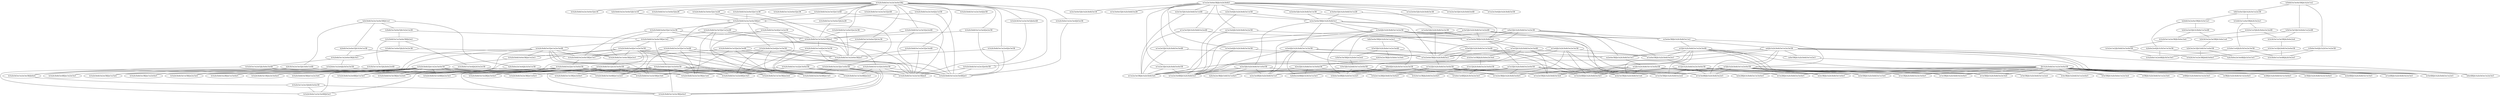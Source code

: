 graph {
"h1h2h3h4h5w1w2w3w4w5B||" ;
"h1h2h3h4h5w2w3w4w5||w1B" ;
"h2h3h4h5w2w3w4w5||h1w1B" ;
"h1h2h3h4h5w1w3w4w5||w2B" ;
"h1h3h4h5w1w3w4w5||h2w2B" ;
"h1h2h3h4h5w3w4w5||w1w2B" ;
"h1h2h3h4h5w1w2w4w5||w3B" ;
"h1h2h4h5w1w2w4w5||h3w3B" ;
"h1h2h3h4h5w2w4w5||w1w3B" ;
"h1h2h3h4h5w1w4w5||w2w3B" ;
"h1h2h3h4h5w1w2w3w5||w4B" ;
"h1h2h3h5w1w2w3w5||h4w4B" ;
"h1h2h3h4h5w2w3w5||w1w4B" ;
"h1h2h3h4h5w1w3w5||w2w4B" ;
"h1h2h3h4h5w1w2w5||w3w4B" ;
"h1h2h3h4h5w1w2w3w4||w5B" ;
"h1h2h3h4w1w2w3w4||h5w5B" ;
"h1h2h3h4h5w2w3w4||w1w5B" ;
"h1h2h3h4h5w1w3w4||w2w5B" ;
"h1h2h3h4h5w1w2w4||w3w5B" ;
"h1h2h3h4h5w1w2w3||w4w5B" ;
"w1w2w3w4w5B||h1h2h3h4h5" ;
"w2w3w4w5||h1h2h3h4h5w1B" ;
"w1w3w4w5||h1h2h3h4h5w2B" ;
"w3w4w5||h1h2h3h4h5w1w2B" ;
"w1w2w4w5||h1h2h3h4h5w3B" ;
"w2w4w5||h1h2h3h4h5w1w3B" ;
"w1w4w5||h1h2h3h4h5w2w3B" ;
"w1w2w3w5||h1h2h3h4h5w4B" ;
"w2w3w5||h1h2h3h4h5w1w4B" ;
"w1w3w5||h1h2h3h4h5w2w4B" ;
"w1w2w5||h1h2h3h4h5w3w4B" ;
"w1w2w3w4||h1h2h3h4h5w5B" ;
"w2w3w4||h1h2h3h4h5w1w5B" ;
"w1w3w4||h1h2h3h4h5w2w5B" ;
"w1w2w4||h1h2h3h4h5w3w5B" ;
"w1w2w3||h1h2h3h4h5w4w5B" ;
"h1h2h3h4h5w2w3w4w5B||w1" ;
"h1h2h3h4h5w4w5||w1w2w3B" ;
"h1h2h3h4h5w3w5||w1w2w4B" ;
"h1h2h3h4h5w2w5||w1w3w4B" ;
"h1h2h3h4h5w3w4||w1w2w5B" ;
"h1h2h3h4h5w2w4||w1w3w5B" ;
"h1h2h3h4h5w2w3||w1w4w5B" ;
"h2h3h4h5w2w3w4w5B||h1w1" ;
"h3h4h5w3w4w5||h1h2w1w2B" ;
"h2h4h5w2w4w5||h1h3w1w3B" ;
"h2h3h5w2w3w5||h1h4w1w4B" ;
"h2h3h4w2w3w4||h1h5w1w5B" ;
"w2w3w4w5B||h1h2h3h4h5w1" ;
"w4w5||h1h2h3h4h5w1w2w3B" ;
"w3w5||h1h2h3h4h5w1w2w4B" ;
"w2w5||h1h2h3h4h5w1w3w4B" ;
"w3w4||h1h2h3h4h5w1w2w5B" ;
"w2w4||h1h2h3h4h5w1w3w5B" ;
"w2w3||h1h2h3h4h5w1w4w5B" ;
"h1h2h3h4h5w1w3w4w5B||w2" ;
"h1h2h3h4h5w1w5||w2w3w4B" ;
"h1h2h3h4h5w1w4||w2w3w5B" ;
"h1h2h3h4h5w1w3||w2w4w5B" ;
"h1h3h4h5w1w3w4w5B||h2w2" ;
"h1h4h5w1w4w5||h2h3w2w3B" ;
"h1h3h5w1w3w5||h2h4w2w4B" ;
"h1h3h4w1w3w4||h2h5w2w5B" ;
"w1w3w4w5B||h1h2h3h4h5w2" ;
"w1w5||h1h2h3h4h5w2w3w4B" ;
"w1w4||h1h2h3h4h5w2w3w5B" ;
"w1w3||h1h2h3h4h5w2w4w5B" ;
"h1h2h3h4h5w3w4w5B||w1w2" ;
"h1h2h3h4h5w5||w1w2w3w4B" ;
"h1h2h3h4h5w4||w1w2w3w5B" ;
"h1h2h3h4h5w3||w1w2w4w5B" ;
"h3h4h5w3w4w5B||h1h2w1w2" ;
"h4h5w4w5||h1h2h3w1w2w3B" ;
"h3h5w3w5||h1h2h4w1w2w4B" ;
"h3h4w3w4||h1h2h5w1w2w5B" ;
"w3w4w5B||h1h2h3h4h5w1w2" ;
"w5||h1h2h3h4h5w1w2w3w4B" ;
"w4||h1h2h3h4h5w1w2w3w5B" ;
"w3||h1h2h3h4h5w1w2w4w5B" ;
"h1h2h3h4h5w1w2w4w5B||w3" ;
"h1h2h3h4h5w1w2||w3w4w5B" ;
"h1h2h4h5w1w2w4w5B||h3w3" ;
"h1h2h5w1w2w5||h3h4w3w4B" ;
"h1h2h4w1w2w4||h3h5w3w5B" ;
"w1w2w4w5B||h1h2h3h4h5w3" ;
"w1w2||h1h2h3h4h5w3w4w5B" ;
"h1h2h3h4h5w2w4w5B||w1w3" ;
"h1h2h3h4h5w2||w1w3w4w5B" ;
"h2h4h5w2w4w5B||h1h3w1w3" ;
"h2h5w2w5||h1h3h4w1w3w4B" ;
"h2h4w2w4||h1h3h5w1w3w5B" ;
"w2w4w5B||h1h2h3h4h5w1w3" ;
"w2||h1h2h3h4h5w1w3w4w5B" ;
"h1h2h3h4h5w1w4w5B||w2w3" ;
"h1h2h3h4h5w1||w2w3w4w5B" ;
"h1h4h5w1w4w5B||h2h3w2w3" ;
"h1h5w1w5||h2h3h4w2w3w4B" ;
"h1h4w1w4||h2h3h5w2w3w5B" ;
"w1w4w5B||h1h2h3h4h5w2w3" ;
"w1||h1h2h3h4h5w2w3w4w5B" ;
"h1h2h3h4h5w4w5B||w1w2w3" ;
"h1h2h3h4h5||w1w2w3w4w5B" ;
"h4h5w4w5B||h1h2h3w1w2w3" ;
"h5w5||h1h2h3h4w1w2w3w4B" ;
"h4w4||h1h2h3h5w1w2w3w5B" ;
"w4w5B||h1h2h3h4h5w1w2w3" ;
"||h1h2h3h4h5w1w2w3w4w5B" ;
"h1h2h3h4h5w1w2w3w5B||w4" ;
"h1h2h3h5w1w2w3w5B||h4w4" ;
"h1h2h3w1w2w3||h4h5w4w5B" ;
"w1w2w3w5B||h1h2h3h4h5w4" ;
"h1h2h3h4h5w2w3w5B||w1w4" ;
"h2h3h5w2w3w5B||h1h4w1w4" ;
"h2h3w2w3||h1h4h5w1w4w5B" ;
"w2w3w5B||h1h2h3h4h5w1w4" ;
"h1h2h3h4h5w1w3w5B||w2w4" ;
"h1h3h5w1w3w5B||h2h4w2w4" ;
"h1h3w1w3||h2h4h5w2w4w5B" ;
"w1w3w5B||h1h2h3h4h5w2w4" ;
"h1h2h3h4h5w3w5B||w1w2w4" ;
"h3h5w3w5B||h1h2h4w1w2w4" ;
"h3w3||h1h2h4h5w1w2w4w5B" ;
"w3w5B||h1h2h3h4h5w1w2w4" ;
"h1h2h3h4h5w1w2w5B||w3w4" ;
"h1h2h5w1w2w5B||h3h4w3w4" ;
"h1h2w1w2||h3h4h5w3w4w5B" ;
"w1w2w5B||h1h2h3h4h5w3w4" ;
"h1h2h3h4h5w2w5B||w1w3w4" ;
"h2h5w2w5B||h1h3h4w1w3w4" ;
"h2w2||h1h3h4h5w1w3w4w5B" ;
"w2w5B||h1h2h3h4h5w1w3w4" ;
"h1h2h3h4h5w1w5B||w2w3w4" ;
"h1h5w1w5B||h2h3h4w2w3w4" ;
"h1w1||h2h3h4h5w2w3w4w5B" ;
"w1w5B||h1h2h3h4h5w2w3w4" ;
"h1h2h3h4h5w5B||w1w2w3w4" ;
"h5w5B||h1h2h3h4w1w2w3w4" ;
"w5B||h1h2h3h4h5w1w2w3w4" ;
"h1h2h3h4h5w1w2w3w4B||w5" ;
"h1h2h3h4w1w2w3w4B||h5w5" ;
"w1w2w3w4B||h1h2h3h4h5w5" ;
"h1h2h3h4h5w2w3w4B||w1w5" ;
"h2h3h4w2w3w4B||h1h5w1w5" ;
"w2w3w4B||h1h2h3h4h5w1w5" ;
"h1h2h3h4h5w1w3w4B||w2w5" ;
"h1h3h4w1w3w4B||h2h5w2w5" ;
"w1w3w4B||h1h2h3h4h5w2w5" ;
"h1h2h3h4h5w3w4B||w1w2w5" ;
"h3h4w3w4B||h1h2h5w1w2w5" ;
"w3w4B||h1h2h3h4h5w1w2w5" ;
"h1h2h3h4h5w1w2w4B||w3w5" ;
"h1h2h4w1w2w4B||h3h5w3w5" ;
"w1w2w4B||h1h2h3h4h5w3w5" ;
"h1h2h3h4h5w2w4B||w1w3w5" ;
"h2h4w2w4B||h1h3h5w1w3w5" ;
"w2w4B||h1h2h3h4h5w1w3w5" ;
"h1h2h3h4h5w1w4B||w2w3w5" ;
"h1h4w1w4B||h2h3h5w2w3w5" ;
"w1w4B||h1h2h3h4h5w2w3w5" ;
"h1h2h3h4h5w4B||w1w2w3w5" ;
"h4w4B||h1h2h3h5w1w2w3w5" ;
"w4B||h1h2h3h4h5w1w2w3w5" ;
"h1h2h3h4h5w1w2w3B||w4w5" ;
"h1h2h3w1w2w3B||h4h5w4w5" ;
"w1w2w3B||h1h2h3h4h5w4w5" ;
"h1h2h3h4h5w2w3B||w1w4w5" ;
"h2h3w2w3B||h1h4h5w1w4w5" ;
"w2w3B||h1h2h3h4h5w1w4w5" ;
"h1h2h3h4h5w1w3B||w2w4w5" ;
"h1h3w1w3B||h2h4h5w2w4w5" ;
"w1w3B||h1h2h3h4h5w2w4w5" ;
"h1h2h3h4h5w3B||w1w2w4w5" ;
"h3w3B||h1h2h4h5w1w2w4w5" ;
"w3B||h1h2h3h4h5w1w2w4w5" ;
"h1h2h3h4h5w1w2B||w3w4w5" ;
"h1h2w1w2B||h3h4h5w3w4w5" ;
"w1w2B||h1h2h3h4h5w3w4w5" ;
"h1h2h3h4h5w2B||w1w3w4w5" ;
"h2w2B||h1h3h4h5w1w3w4w5" ;
"w2B||h1h2h3h4h5w1w3w4w5" ;
"h1h2h3h4h5w1B||w2w3w4w5" ;
"h1w1B||h2h3h4h5w2w3w4w5" ;
"w1B||h1h2h3h4h5w2w3w4w5" ;

"h1h2h3h4h5w1w2w3w4w5B||" -- "h1h2h3h4h5w2w3w4w5||w1B";
"h1h2h3h4h5w1w2w3w4w5B||" -- "h2h3h4h5w2w3w4w5||h1w1B";
"h1h2h3h4h5w1w2w3w4w5B||" -- "h1h2h3h4h5w1w3w4w5||w2B";
"h1h2h3h4h5w1w2w3w4w5B||" -- "h1h3h4h5w1w3w4w5||h2w2B";
"h1h2h3h4h5w1w2w3w4w5B||" -- "h1h2h3h4h5w3w4w5||w1w2B";
"h1h2h3h4h5w1w2w3w4w5B||" -- "h1h2h3h4h5w1w2w4w5||w3B";
"h1h2h3h4h5w1w2w3w4w5B||" -- "h1h2h4h5w1w2w4w5||h3w3B";
"h1h2h3h4h5w1w2w3w4w5B||" -- "h1h2h3h4h5w2w4w5||w1w3B";
"h1h2h3h4h5w1w2w3w4w5B||" -- "h1h2h3h4h5w1w4w5||w2w3B";
"h1h2h3h4h5w1w2w3w4w5B||" -- "h1h2h3h4h5w1w2w3w5||w4B";
"h1h2h3h4h5w1w2w3w4w5B||" -- "h1h2h3h5w1w2w3w5||h4w4B";
"h1h2h3h4h5w1w2w3w4w5B||" -- "h1h2h3h4h5w2w3w5||w1w4B";
"h1h2h3h4h5w1w2w3w4w5B||" -- "h1h2h3h4h5w1w3w5||w2w4B";
"h1h2h3h4h5w1w2w3w4w5B||" -- "h1h2h3h4h5w1w2w5||w3w4B";
"h1h2h3h4h5w1w2w3w4w5B||" -- "h1h2h3h4h5w1w2w3w4||w5B";
"h1h2h3h4h5w1w2w3w4w5B||" -- "h1h2h3h4w1w2w3w4||h5w5B";
"h1h2h3h4h5w1w2w3w4w5B||" -- "h1h2h3h4h5w2w3w4||w1w5B";
"h1h2h3h4h5w1w2w3w4w5B||" -- "h1h2h3h4h5w1w3w4||w2w5B";
"h1h2h3h4h5w1w2w3w4w5B||" -- "h1h2h3h4h5w1w2w4||w3w5B";
"h1h2h3h4h5w1w2w3w4w5B||" -- "h1h2h3h4h5w1w2w3||w4w5B";
"h2h3h4h5w2w3w4w5||h1w1B" -- "h1h2h3h4h5w2w3w4w5B||w1";
"h1h3h4h5w1w3w4w5||h2w2B" -- "h1h2h3h4h5w1w3w4w5B||w2";
"h1h2h3h4h5w3w4w5||w1w2B" -- "h1h2h3h4h5w2w3w4w5B||w1";
"h1h2h3h4h5w3w4w5||w1w2B" -- "h1h2h3h4h5w1w3w4w5B||w2";
"h1h2h4h5w1w2w4w5||h3w3B" -- "h1h2h3h4h5w1w2w4w5B||w3";
"h1h2h3h4h5w2w4w5||w1w3B" -- "h1h2h3h4h5w2w3w4w5B||w1";
"h1h2h3h4h5w2w4w5||w1w3B" -- "h1h2h3h4h5w1w2w4w5B||w3";
"h1h2h3h4h5w1w4w5||w2w3B" -- "h1h2h3h4h5w1w3w4w5B||w2";
"h1h2h3h4h5w1w4w5||w2w3B" -- "h1h2h3h4h5w1w2w4w5B||w3";
"h1h2h3h5w1w2w3w5||h4w4B" -- "h1h2h3h4h5w1w2w3w5B||w4";
"h1h2h3h4h5w2w3w5||w1w4B" -- "h1h2h3h4h5w2w3w4w5B||w1";
"h1h2h3h4h5w2w3w5||w1w4B" -- "h1h2h3h4h5w1w2w3w5B||w4";
"h1h2h3h4h5w1w3w5||w2w4B" -- "h1h2h3h4h5w1w3w4w5B||w2";
"h1h2h3h4h5w1w3w5||w2w4B" -- "h1h2h3h4h5w1w2w3w5B||w4";
"h1h2h3h4h5w1w2w5||w3w4B" -- "h1h2h3h4h5w1w2w4w5B||w3";
"h1h2h3h4h5w1w2w5||w3w4B" -- "h1h2h3h4h5w1w2w3w5B||w4";
"h1h2h3h4w1w2w3w4||h5w5B" -- "h1h2h3h4h5w1w2w3w4B||w5";
"h1h2h3h4h5w2w3w4||w1w5B" -- "h1h2h3h4h5w2w3w4w5B||w1";
"h1h2h3h4h5w2w3w4||w1w5B" -- "h1h2h3h4h5w1w2w3w4B||w5";
"h1h2h3h4h5w1w3w4||w2w5B" -- "h1h2h3h4h5w1w3w4w5B||w2";
"h1h2h3h4h5w1w3w4||w2w5B" -- "h1h2h3h4h5w1w2w3w4B||w5";
"h1h2h3h4h5w1w2w4||w3w5B" -- "h1h2h3h4h5w1w2w4w5B||w3";
"h1h2h3h4h5w1w2w4||w3w5B" -- "h1h2h3h4h5w1w2w3w4B||w5";
"h1h2h3h4h5w1w2w3||w4w5B" -- "h1h2h3h4h5w1w2w3w5B||w4";
"h1h2h3h4h5w1w2w3||w4w5B" -- "h1h2h3h4h5w1w2w3w4B||w5";
"w1w2w3w4w5B||h1h2h3h4h5" -- "w2w3w4w5||h1h2h3h4h5w1B";
"w1w2w3w4w5B||h1h2h3h4h5" -- "w1w3w4w5||h1h2h3h4h5w2B";
"w1w2w3w4w5B||h1h2h3h4h5" -- "w3w4w5||h1h2h3h4h5w1w2B";
"w1w2w3w4w5B||h1h2h3h4h5" -- "w1w2w4w5||h1h2h3h4h5w3B";
"w1w2w3w4w5B||h1h2h3h4h5" -- "w2w4w5||h1h2h3h4h5w1w3B";
"w1w2w3w4w5B||h1h2h3h4h5" -- "w1w4w5||h1h2h3h4h5w2w3B";
"w1w2w3w4w5B||h1h2h3h4h5" -- "w1w2w3w5||h1h2h3h4h5w4B";
"w1w2w3w4w5B||h1h2h3h4h5" -- "w2w3w5||h1h2h3h4h5w1w4B";
"w1w2w3w4w5B||h1h2h3h4h5" -- "w1w3w5||h1h2h3h4h5w2w4B";
"w1w2w3w4w5B||h1h2h3h4h5" -- "w1w2w5||h1h2h3h4h5w3w4B";
"w1w2w3w4w5B||h1h2h3h4h5" -- "w1w2w3w4||h1h2h3h4h5w5B";
"w1w2w3w4w5B||h1h2h3h4h5" -- "w2w3w4||h1h2h3h4h5w1w5B";
"w1w2w3w4w5B||h1h2h3h4h5" -- "w1w3w4||h1h2h3h4h5w2w5B";
"w1w2w3w4w5B||h1h2h3h4h5" -- "w1w2w4||h1h2h3h4h5w3w5B";
"w1w2w3w4w5B||h1h2h3h4h5" -- "w1w2w3||h1h2h3h4h5w4w5B";
"w3w4w5||h1h2h3h4h5w1w2B" -- "w2w3w4w5B||h1h2h3h4h5w1";
"w3w4w5||h1h2h3h4h5w1w2B" -- "w1w3w4w5B||h1h2h3h4h5w2";
"w2w4w5||h1h2h3h4h5w1w3B" -- "w2w3w4w5B||h1h2h3h4h5w1";
"w2w4w5||h1h2h3h4h5w1w3B" -- "w1w2w4w5B||h1h2h3h4h5w3";
"w1w4w5||h1h2h3h4h5w2w3B" -- "w1w3w4w5B||h1h2h3h4h5w2";
"w1w4w5||h1h2h3h4h5w2w3B" -- "w1w2w4w5B||h1h2h3h4h5w3";
"w2w3w5||h1h2h3h4h5w1w4B" -- "w2w3w4w5B||h1h2h3h4h5w1";
"w2w3w5||h1h2h3h4h5w1w4B" -- "w1w2w3w5B||h1h2h3h4h5w4";
"w1w3w5||h1h2h3h4h5w2w4B" -- "w1w3w4w5B||h1h2h3h4h5w2";
"w1w3w5||h1h2h3h4h5w2w4B" -- "w1w2w3w5B||h1h2h3h4h5w4";
"w1w2w5||h1h2h3h4h5w3w4B" -- "w1w2w4w5B||h1h2h3h4h5w3";
"w1w2w5||h1h2h3h4h5w3w4B" -- "w1w2w3w5B||h1h2h3h4h5w4";
"w2w3w4||h1h2h3h4h5w1w5B" -- "w2w3w4w5B||h1h2h3h4h5w1";
"w2w3w4||h1h2h3h4h5w1w5B" -- "w1w2w3w4B||h1h2h3h4h5w5";
"w1w3w4||h1h2h3h4h5w2w5B" -- "w1w3w4w5B||h1h2h3h4h5w2";
"w1w3w4||h1h2h3h4h5w2w5B" -- "w1w2w3w4B||h1h2h3h4h5w5";
"w1w2w4||h1h2h3h4h5w3w5B" -- "w1w2w4w5B||h1h2h3h4h5w3";
"w1w2w4||h1h2h3h4h5w3w5B" -- "w1w2w3w4B||h1h2h3h4h5w5";
"w1w2w3||h1h2h3h4h5w4w5B" -- "w1w2w3w5B||h1h2h3h4h5w4";
"w1w2w3||h1h2h3h4h5w4w5B" -- "w1w2w3w4B||h1h2h3h4h5w5";
"h1h2h3h4h5w2w3w4w5B||w1" -- "h1h2h3h4h5w4w5||w1w2w3B";
"h1h2h3h4h5w2w3w4w5B||w1" -- "h1h2h3h4h5w3w5||w1w2w4B";
"h1h2h3h4h5w2w3w4w5B||w1" -- "h1h2h3h4h5w2w5||w1w3w4B";
"h1h2h3h4h5w2w3w4w5B||w1" -- "h1h2h3h4h5w3w4||w1w2w5B";
"h1h2h3h4h5w2w3w4w5B||w1" -- "h1h2h3h4h5w2w4||w1w3w5B";
"h1h2h3h4h5w2w3w4w5B||w1" -- "h1h2h3h4h5w2w3||w1w4w5B";
"h1h2h3h4h5w4w5||w1w2w3B" -- "h1h2h3h4h5w1w3w4w5B||w2";
"h1h2h3h4h5w4w5||w1w2w3B" -- "h1h2h3h4h5w3w4w5B||w1w2";
"h1h2h3h4h5w4w5||w1w2w3B" -- "h1h2h3h4h5w1w2w4w5B||w3";
"h1h2h3h4h5w4w5||w1w2w3B" -- "h1h2h3h4h5w2w4w5B||w1w3";
"h1h2h3h4h5w4w5||w1w2w3B" -- "h1h2h3h4h5w1w4w5B||w2w3";
"h1h2h3h4h5w3w5||w1w2w4B" -- "h1h2h3h4h5w1w3w4w5B||w2";
"h1h2h3h4h5w3w5||w1w2w4B" -- "h1h2h3h4h5w3w4w5B||w1w2";
"h1h2h3h4h5w3w5||w1w2w4B" -- "h1h2h3h4h5w1w2w3w5B||w4";
"h1h2h3h4h5w3w5||w1w2w4B" -- "h1h2h3h4h5w2w3w5B||w1w4";
"h1h2h3h4h5w3w5||w1w2w4B" -- "h1h2h3h4h5w1w3w5B||w2w4";
"h1h2h3h4h5w2w5||w1w3w4B" -- "h1h2h3h4h5w1w2w4w5B||w3";
"h1h2h3h4h5w2w5||w1w3w4B" -- "h1h2h3h4h5w2w4w5B||w1w3";
"h1h2h3h4h5w2w5||w1w3w4B" -- "h1h2h3h4h5w1w2w3w5B||w4";
"h1h2h3h4h5w2w5||w1w3w4B" -- "h1h2h3h4h5w2w3w5B||w1w4";
"h1h2h3h4h5w2w5||w1w3w4B" -- "h1h2h3h4h5w1w2w5B||w3w4";
"h1h2h3h4h5w3w4||w1w2w5B" -- "h1h2h3h4h5w1w3w4w5B||w2";
"h1h2h3h4h5w3w4||w1w2w5B" -- "h1h2h3h4h5w3w4w5B||w1w2";
"h1h2h3h4h5w3w4||w1w2w5B" -- "h1h2h3h4h5w1w2w3w4B||w5";
"h1h2h3h4h5w3w4||w1w2w5B" -- "h1h2h3h4h5w2w3w4B||w1w5";
"h1h2h3h4h5w3w4||w1w2w5B" -- "h1h2h3h4h5w1w3w4B||w2w5";
"h1h2h3h4h5w2w4||w1w3w5B" -- "h1h2h3h4h5w1w2w4w5B||w3";
"h1h2h3h4h5w2w4||w1w3w5B" -- "h1h2h3h4h5w2w4w5B||w1w3";
"h1h2h3h4h5w2w4||w1w3w5B" -- "h1h2h3h4h5w1w2w3w4B||w5";
"h1h2h3h4h5w2w4||w1w3w5B" -- "h1h2h3h4h5w2w3w4B||w1w5";
"h1h2h3h4h5w2w4||w1w3w5B" -- "h1h2h3h4h5w1w2w4B||w3w5";
"h1h2h3h4h5w2w3||w1w4w5B" -- "h1h2h3h4h5w1w2w3w5B||w4";
"h1h2h3h4h5w2w3||w1w4w5B" -- "h1h2h3h4h5w2w3w5B||w1w4";
"h1h2h3h4h5w2w3||w1w4w5B" -- "h1h2h3h4h5w1w2w3w4B||w5";
"h1h2h3h4h5w2w3||w1w4w5B" -- "h1h2h3h4h5w2w3w4B||w1w5";
"h1h2h3h4h5w2w3||w1w4w5B" -- "h1h2h3h4h5w1w2w3B||w4w5";
"h2h3h4h5w2w3w4w5B||h1w1" -- "h3h4h5w3w4w5||h1h2w1w2B";
"h2h3h4h5w2w3w4w5B||h1w1" -- "h2h4h5w2w4w5||h1h3w1w3B";
"h2h3h4h5w2w3w4w5B||h1w1" -- "h2h3h5w2w3w5||h1h4w1w4B";
"h2h3h4h5w2w3w4w5B||h1w1" -- "h2h3h4w2w3w4||h1h5w1w5B";
"h3h4h5w3w4w5||h1h2w1w2B" -- "h1h3h4h5w1w3w4w5B||h2w2";
"h3h4h5w3w4w5||h1h2w1w2B" -- "h1h2h3h4h5w3w4w5B||w1w2";
"h2h4h5w2w4w5||h1h3w1w3B" -- "h1h2h4h5w1w2w4w5B||h3w3";
"h2h4h5w2w4w5||h1h3w1w3B" -- "h1h2h3h4h5w2w4w5B||w1w3";
"h2h3h5w2w3w5||h1h4w1w4B" -- "h1h2h3h5w1w2w3w5B||h4w4";
"h2h3h5w2w3w5||h1h4w1w4B" -- "h1h2h3h4h5w2w3w5B||w1w4";
"h2h3h4w2w3w4||h1h5w1w5B" -- "h1h2h3h4w1w2w3w4B||h5w5";
"h2h3h4w2w3w4||h1h5w1w5B" -- "h1h2h3h4h5w2w3w4B||w1w5";
"w2w3w4w5B||h1h2h3h4h5w1" -- "w4w5||h1h2h3h4h5w1w2w3B";
"w2w3w4w5B||h1h2h3h4h5w1" -- "w3w5||h1h2h3h4h5w1w2w4B";
"w2w3w4w5B||h1h2h3h4h5w1" -- "w2w5||h1h2h3h4h5w1w3w4B";
"w2w3w4w5B||h1h2h3h4h5w1" -- "w3w4||h1h2h3h4h5w1w2w5B";
"w2w3w4w5B||h1h2h3h4h5w1" -- "w2w4||h1h2h3h4h5w1w3w5B";
"w2w3w4w5B||h1h2h3h4h5w1" -- "w2w3||h1h2h3h4h5w1w4w5B";
"w4w5||h1h2h3h4h5w1w2w3B" -- "w1w3w4w5B||h1h2h3h4h5w2";
"w4w5||h1h2h3h4h5w1w2w3B" -- "w3w4w5B||h1h2h3h4h5w1w2";
"w4w5||h1h2h3h4h5w1w2w3B" -- "w1w2w4w5B||h1h2h3h4h5w3";
"w4w5||h1h2h3h4h5w1w2w3B" -- "w2w4w5B||h1h2h3h4h5w1w3";
"w4w5||h1h2h3h4h5w1w2w3B" -- "w1w4w5B||h1h2h3h4h5w2w3";
"w4w5||h1h2h3h4h5w1w2w3B" -- "h4h5w4w5B||h1h2h3w1w2w3";
"w3w5||h1h2h3h4h5w1w2w4B" -- "w1w3w4w5B||h1h2h3h4h5w2";
"w3w5||h1h2h3h4h5w1w2w4B" -- "w3w4w5B||h1h2h3h4h5w1w2";
"w3w5||h1h2h3h4h5w1w2w4B" -- "w1w2w3w5B||h1h2h3h4h5w4";
"w3w5||h1h2h3h4h5w1w2w4B" -- "w2w3w5B||h1h2h3h4h5w1w4";
"w3w5||h1h2h3h4h5w1w2w4B" -- "w1w3w5B||h1h2h3h4h5w2w4";
"w3w5||h1h2h3h4h5w1w2w4B" -- "h3h5w3w5B||h1h2h4w1w2w4";
"w2w5||h1h2h3h4h5w1w3w4B" -- "w1w2w4w5B||h1h2h3h4h5w3";
"w2w5||h1h2h3h4h5w1w3w4B" -- "w2w4w5B||h1h2h3h4h5w1w3";
"w2w5||h1h2h3h4h5w1w3w4B" -- "w1w2w3w5B||h1h2h3h4h5w4";
"w2w5||h1h2h3h4h5w1w3w4B" -- "w2w3w5B||h1h2h3h4h5w1w4";
"w2w5||h1h2h3h4h5w1w3w4B" -- "w1w2w5B||h1h2h3h4h5w3w4";
"w2w5||h1h2h3h4h5w1w3w4B" -- "h2h5w2w5B||h1h3h4w1w3w4";
"w3w4||h1h2h3h4h5w1w2w5B" -- "w1w3w4w5B||h1h2h3h4h5w2";
"w3w4||h1h2h3h4h5w1w2w5B" -- "w3w4w5B||h1h2h3h4h5w1w2";
"w3w4||h1h2h3h4h5w1w2w5B" -- "w1w2w3w4B||h1h2h3h4h5w5";
"w3w4||h1h2h3h4h5w1w2w5B" -- "w2w3w4B||h1h2h3h4h5w1w5";
"w3w4||h1h2h3h4h5w1w2w5B" -- "w1w3w4B||h1h2h3h4h5w2w5";
"w3w4||h1h2h3h4h5w1w2w5B" -- "h3h4w3w4B||h1h2h5w1w2w5";
"w2w4||h1h2h3h4h5w1w3w5B" -- "w1w2w4w5B||h1h2h3h4h5w3";
"w2w4||h1h2h3h4h5w1w3w5B" -- "w2w4w5B||h1h2h3h4h5w1w3";
"w2w4||h1h2h3h4h5w1w3w5B" -- "w1w2w3w4B||h1h2h3h4h5w5";
"w2w4||h1h2h3h4h5w1w3w5B" -- "w2w3w4B||h1h2h3h4h5w1w5";
"w2w4||h1h2h3h4h5w1w3w5B" -- "w1w2w4B||h1h2h3h4h5w3w5";
"w2w4||h1h2h3h4h5w1w3w5B" -- "h2h4w2w4B||h1h3h5w1w3w5";
"w2w3||h1h2h3h4h5w1w4w5B" -- "w1w2w3w5B||h1h2h3h4h5w4";
"w2w3||h1h2h3h4h5w1w4w5B" -- "w2w3w5B||h1h2h3h4h5w1w4";
"w2w3||h1h2h3h4h5w1w4w5B" -- "w1w2w3w4B||h1h2h3h4h5w5";
"w2w3||h1h2h3h4h5w1w4w5B" -- "w2w3w4B||h1h2h3h4h5w1w5";
"w2w3||h1h2h3h4h5w1w4w5B" -- "w1w2w3B||h1h2h3h4h5w4w5";
"w2w3||h1h2h3h4h5w1w4w5B" -- "h2h3w2w3B||h1h4h5w1w4w5";
"h1h2h3h4h5w1w3w4w5B||w2" -- "h1h2h3h4h5w1w5||w2w3w4B";
"h1h2h3h4h5w1w3w4w5B||w2" -- "h1h2h3h4h5w1w4||w2w3w5B";
"h1h2h3h4h5w1w3w4w5B||w2" -- "h1h2h3h4h5w1w3||w2w4w5B";
"h1h2h3h4h5w1w5||w2w3w4B" -- "h1h2h3h4h5w1w2w4w5B||w3";
"h1h2h3h4h5w1w5||w2w3w4B" -- "h1h2h3h4h5w1w4w5B||w2w3";
"h1h2h3h4h5w1w5||w2w3w4B" -- "h1h2h3h4h5w1w2w3w5B||w4";
"h1h2h3h4h5w1w5||w2w3w4B" -- "h1h2h3h4h5w1w3w5B||w2w4";
"h1h2h3h4h5w1w5||w2w3w4B" -- "h1h2h3h4h5w1w2w5B||w3w4";
"h1h2h3h4h5w1w4||w2w3w5B" -- "h1h2h3h4h5w1w2w4w5B||w3";
"h1h2h3h4h5w1w4||w2w3w5B" -- "h1h2h3h4h5w1w4w5B||w2w3";
"h1h2h3h4h5w1w4||w2w3w5B" -- "h1h2h3h4h5w1w2w3w4B||w5";
"h1h2h3h4h5w1w4||w2w3w5B" -- "h1h2h3h4h5w1w3w4B||w2w5";
"h1h2h3h4h5w1w4||w2w3w5B" -- "h1h2h3h4h5w1w2w4B||w3w5";
"h1h2h3h4h5w1w3||w2w4w5B" -- "h1h2h3h4h5w1w2w3w5B||w4";
"h1h2h3h4h5w1w3||w2w4w5B" -- "h1h2h3h4h5w1w3w5B||w2w4";
"h1h2h3h4h5w1w3||w2w4w5B" -- "h1h2h3h4h5w1w2w3w4B||w5";
"h1h2h3h4h5w1w3||w2w4w5B" -- "h1h2h3h4h5w1w3w4B||w2w5";
"h1h2h3h4h5w1w3||w2w4w5B" -- "h1h2h3h4h5w1w2w3B||w4w5";
"h1h3h4h5w1w3w4w5B||h2w2" -- "h1h4h5w1w4w5||h2h3w2w3B";
"h1h3h4h5w1w3w4w5B||h2w2" -- "h1h3h5w1w3w5||h2h4w2w4B";
"h1h3h4h5w1w3w4w5B||h2w2" -- "h1h3h4w1w3w4||h2h5w2w5B";
"h1h4h5w1w4w5||h2h3w2w3B" -- "h1h2h4h5w1w2w4w5B||h3w3";
"h1h4h5w1w4w5||h2h3w2w3B" -- "h1h2h3h4h5w1w4w5B||w2w3";
"h1h3h5w1w3w5||h2h4w2w4B" -- "h1h2h3h5w1w2w3w5B||h4w4";
"h1h3h5w1w3w5||h2h4w2w4B" -- "h1h2h3h4h5w1w3w5B||w2w4";
"h1h3h4w1w3w4||h2h5w2w5B" -- "h1h2h3h4w1w2w3w4B||h5w5";
"h1h3h4w1w3w4||h2h5w2w5B" -- "h1h2h3h4h5w1w3w4B||w2w5";
"w1w3w4w5B||h1h2h3h4h5w2" -- "w1w5||h1h2h3h4h5w2w3w4B";
"w1w3w4w5B||h1h2h3h4h5w2" -- "w1w4||h1h2h3h4h5w2w3w5B";
"w1w3w4w5B||h1h2h3h4h5w2" -- "w1w3||h1h2h3h4h5w2w4w5B";
"w1w5||h1h2h3h4h5w2w3w4B" -- "w1w2w4w5B||h1h2h3h4h5w3";
"w1w5||h1h2h3h4h5w2w3w4B" -- "w1w4w5B||h1h2h3h4h5w2w3";
"w1w5||h1h2h3h4h5w2w3w4B" -- "w1w2w3w5B||h1h2h3h4h5w4";
"w1w5||h1h2h3h4h5w2w3w4B" -- "w1w3w5B||h1h2h3h4h5w2w4";
"w1w5||h1h2h3h4h5w2w3w4B" -- "w1w2w5B||h1h2h3h4h5w3w4";
"w1w5||h1h2h3h4h5w2w3w4B" -- "h1h5w1w5B||h2h3h4w2w3w4";
"w1w4||h1h2h3h4h5w2w3w5B" -- "w1w2w4w5B||h1h2h3h4h5w3";
"w1w4||h1h2h3h4h5w2w3w5B" -- "w1w4w5B||h1h2h3h4h5w2w3";
"w1w4||h1h2h3h4h5w2w3w5B" -- "w1w2w3w4B||h1h2h3h4h5w5";
"w1w4||h1h2h3h4h5w2w3w5B" -- "w1w3w4B||h1h2h3h4h5w2w5";
"w1w4||h1h2h3h4h5w2w3w5B" -- "w1w2w4B||h1h2h3h4h5w3w5";
"w1w4||h1h2h3h4h5w2w3w5B" -- "h1h4w1w4B||h2h3h5w2w3w5";
"w1w3||h1h2h3h4h5w2w4w5B" -- "w1w2w3w5B||h1h2h3h4h5w4";
"w1w3||h1h2h3h4h5w2w4w5B" -- "w1w3w5B||h1h2h3h4h5w2w4";
"w1w3||h1h2h3h4h5w2w4w5B" -- "w1w2w3w4B||h1h2h3h4h5w5";
"w1w3||h1h2h3h4h5w2w4w5B" -- "w1w3w4B||h1h2h3h4h5w2w5";
"w1w3||h1h2h3h4h5w2w4w5B" -- "w1w2w3B||h1h2h3h4h5w4w5";
"w1w3||h1h2h3h4h5w2w4w5B" -- "h1h3w1w3B||h2h4h5w2w4w5";
"h1h2h3h4h5w3w4w5B||w1w2" -- "h1h2h3h4h5w5||w1w2w3w4B";
"h1h2h3h4h5w3w4w5B||w1w2" -- "h1h2h3h4h5w4||w1w2w3w5B";
"h1h2h3h4h5w3w4w5B||w1w2" -- "h1h2h3h4h5w3||w1w2w4w5B";
"h1h2h3h4h5w5||w1w2w3w4B" -- "h1h2h3h4h5w2w4w5B||w1w3";
"h1h2h3h4h5w5||w1w2w3w4B" -- "h1h2h3h4h5w1w4w5B||w2w3";
"h1h2h3h4h5w5||w1w2w3w4B" -- "h1h2h3h4h5w4w5B||w1w2w3";
"h1h2h3h4h5w5||w1w2w3w4B" -- "h1h2h3h4h5w2w3w5B||w1w4";
"h1h2h3h4h5w5||w1w2w3w4B" -- "h1h2h3h4h5w1w3w5B||w2w4";
"h1h2h3h4h5w5||w1w2w3w4B" -- "h1h2h3h4h5w3w5B||w1w2w4";
"h1h2h3h4h5w5||w1w2w3w4B" -- "h1h2h3h4h5w1w2w5B||w3w4";
"h1h2h3h4h5w5||w1w2w3w4B" -- "h1h2h3h4h5w2w5B||w1w3w4";
"h1h2h3h4h5w5||w1w2w3w4B" -- "h1h2h3h4h5w1w5B||w2w3w4";
"h1h2h3h4h5w4||w1w2w3w5B" -- "h1h2h3h4h5w2w4w5B||w1w3";
"h1h2h3h4h5w4||w1w2w3w5B" -- "h1h2h3h4h5w1w4w5B||w2w3";
"h1h2h3h4h5w4||w1w2w3w5B" -- "h1h2h3h4h5w4w5B||w1w2w3";
"h1h2h3h4h5w4||w1w2w3w5B" -- "h1h2h3h4h5w2w3w4B||w1w5";
"h1h2h3h4h5w4||w1w2w3w5B" -- "h1h2h3h4h5w1w3w4B||w2w5";
"h1h2h3h4h5w4||w1w2w3w5B" -- "h1h2h3h4h5w3w4B||w1w2w5";
"h1h2h3h4h5w4||w1w2w3w5B" -- "h1h2h3h4h5w1w2w4B||w3w5";
"h1h2h3h4h5w4||w1w2w3w5B" -- "h1h2h3h4h5w2w4B||w1w3w5";
"h1h2h3h4h5w4||w1w2w3w5B" -- "h1h2h3h4h5w1w4B||w2w3w5";
"h1h2h3h4h5w3||w1w2w4w5B" -- "h1h2h3h4h5w2w3w5B||w1w4";
"h1h2h3h4h5w3||w1w2w4w5B" -- "h1h2h3h4h5w1w3w5B||w2w4";
"h1h2h3h4h5w3||w1w2w4w5B" -- "h1h2h3h4h5w3w5B||w1w2w4";
"h1h2h3h4h5w3||w1w2w4w5B" -- "h1h2h3h4h5w2w3w4B||w1w5";
"h1h2h3h4h5w3||w1w2w4w5B" -- "h1h2h3h4h5w1w3w4B||w2w5";
"h1h2h3h4h5w3||w1w2w4w5B" -- "h1h2h3h4h5w3w4B||w1w2w5";
"h1h2h3h4h5w3||w1w2w4w5B" -- "h1h2h3h4h5w1w2w3B||w4w5";
"h1h2h3h4h5w3||w1w2w4w5B" -- "h1h2h3h4h5w2w3B||w1w4w5";
"h1h2h3h4h5w3||w1w2w4w5B" -- "h1h2h3h4h5w1w3B||w2w4w5";
"h3h4h5w3w4w5B||h1h2w1w2" -- "h4h5w4w5||h1h2h3w1w2w3B";
"h3h4h5w3w4w5B||h1h2w1w2" -- "h3h5w3w5||h1h2h4w1w2w4B";
"h3h4h5w3w4w5B||h1h2w1w2" -- "h3h4w3w4||h1h2h5w1w2w5B";
"h4h5w4w5||h1h2h3w1w2w3B" -- "h2h4h5w2w4w5B||h1h3w1w3";
"h4h5w4w5||h1h2h3w1w2w3B" -- "h1h4h5w1w4w5B||h2h3w2w3";
"h3h5w3w5||h1h2h4w1w2w4B" -- "h2h3h5w2w3w5B||h1h4w1w4";
"h3h5w3w5||h1h2h4w1w2w4B" -- "h1h3h5w1w3w5B||h2h4w2w4";
"h3h4w3w4||h1h2h5w1w2w5B" -- "h2h3h4w2w3w4B||h1h5w1w5";
"h3h4w3w4||h1h2h5w1w2w5B" -- "h1h3h4w1w3w4B||h2h5w2w5";
"w3w4w5B||h1h2h3h4h5w1w2" -- "w5||h1h2h3h4h5w1w2w3w4B";
"w3w4w5B||h1h2h3h4h5w1w2" -- "w4||h1h2h3h4h5w1w2w3w5B";
"w3w4w5B||h1h2h3h4h5w1w2" -- "w3||h1h2h3h4h5w1w2w4w5B";
"w5||h1h2h3h4h5w1w2w3w4B" -- "w2w4w5B||h1h2h3h4h5w1w3";
"w5||h1h2h3h4h5w1w2w3w4B" -- "w1w4w5B||h1h2h3h4h5w2w3";
"w5||h1h2h3h4h5w1w2w3w4B" -- "w4w5B||h1h2h3h4h5w1w2w3";
"w5||h1h2h3h4h5w1w2w3w4B" -- "w2w3w5B||h1h2h3h4h5w1w4";
"w5||h1h2h3h4h5w1w2w3w4B" -- "w1w3w5B||h1h2h3h4h5w2w4";
"w5||h1h2h3h4h5w1w2w3w4B" -- "w3w5B||h1h2h3h4h5w1w2w4";
"w5||h1h2h3h4h5w1w2w3w4B" -- "w1w2w5B||h1h2h3h4h5w3w4";
"w5||h1h2h3h4h5w1w2w3w4B" -- "w2w5B||h1h2h3h4h5w1w3w4";
"w5||h1h2h3h4h5w1w2w3w4B" -- "w1w5B||h1h2h3h4h5w2w3w4";
"w5||h1h2h3h4h5w1w2w3w4B" -- "h5w5B||h1h2h3h4w1w2w3w4";
"w4||h1h2h3h4h5w1w2w3w5B" -- "w2w4w5B||h1h2h3h4h5w1w3";
"w4||h1h2h3h4h5w1w2w3w5B" -- "w1w4w5B||h1h2h3h4h5w2w3";
"w4||h1h2h3h4h5w1w2w3w5B" -- "w4w5B||h1h2h3h4h5w1w2w3";
"w4||h1h2h3h4h5w1w2w3w5B" -- "w2w3w4B||h1h2h3h4h5w1w5";
"w4||h1h2h3h4h5w1w2w3w5B" -- "w1w3w4B||h1h2h3h4h5w2w5";
"w4||h1h2h3h4h5w1w2w3w5B" -- "w3w4B||h1h2h3h4h5w1w2w5";
"w4||h1h2h3h4h5w1w2w3w5B" -- "w1w2w4B||h1h2h3h4h5w3w5";
"w4||h1h2h3h4h5w1w2w3w5B" -- "w2w4B||h1h2h3h4h5w1w3w5";
"w4||h1h2h3h4h5w1w2w3w5B" -- "w1w4B||h1h2h3h4h5w2w3w5";
"w4||h1h2h3h4h5w1w2w3w5B" -- "h4w4B||h1h2h3h5w1w2w3w5";
"w3||h1h2h3h4h5w1w2w4w5B" -- "w2w3w5B||h1h2h3h4h5w1w4";
"w3||h1h2h3h4h5w1w2w4w5B" -- "w1w3w5B||h1h2h3h4h5w2w4";
"w3||h1h2h3h4h5w1w2w4w5B" -- "w3w5B||h1h2h3h4h5w1w2w4";
"w3||h1h2h3h4h5w1w2w4w5B" -- "w2w3w4B||h1h2h3h4h5w1w5";
"w3||h1h2h3h4h5w1w2w4w5B" -- "w1w3w4B||h1h2h3h4h5w2w5";
"w3||h1h2h3h4h5w1w2w4w5B" -- "w3w4B||h1h2h3h4h5w1w2w5";
"w3||h1h2h3h4h5w1w2w4w5B" -- "w1w2w3B||h1h2h3h4h5w4w5";
"w3||h1h2h3h4h5w1w2w4w5B" -- "w2w3B||h1h2h3h4h5w1w4w5";
"w3||h1h2h3h4h5w1w2w4w5B" -- "w1w3B||h1h2h3h4h5w2w4w5";
"w3||h1h2h3h4h5w1w2w4w5B" -- "h3w3B||h1h2h4h5w1w2w4w5";
"h1h2h3h4h5w1w2w4w5B||w3" -- "h1h2h3h4h5w1w2||w3w4w5B";
"h1h2h3h4h5w1w2||w3w4w5B" -- "h1h2h3h4h5w1w2w3w5B||w4";
"h1h2h3h4h5w1w2||w3w4w5B" -- "h1h2h3h4h5w1w2w5B||w3w4";
"h1h2h3h4h5w1w2||w3w4w5B" -- "h1h2h3h4h5w1w2w3w4B||w5";
"h1h2h3h4h5w1w2||w3w4w5B" -- "h1h2h3h4h5w1w2w4B||w3w5";
"h1h2h3h4h5w1w2||w3w4w5B" -- "h1h2h3h4h5w1w2w3B||w4w5";
"h1h2h4h5w1w2w4w5B||h3w3" -- "h1h2h5w1w2w5||h3h4w3w4B";
"h1h2h4h5w1w2w4w5B||h3w3" -- "h1h2h4w1w2w4||h3h5w3w5B";
"h1h2h5w1w2w5||h3h4w3w4B" -- "h1h2h3h5w1w2w3w5B||h4w4";
"h1h2h5w1w2w5||h3h4w3w4B" -- "h1h2h3h4h5w1w2w5B||w3w4";
"h1h2h4w1w2w4||h3h5w3w5B" -- "h1h2h3h4w1w2w3w4B||h5w5";
"h1h2h4w1w2w4||h3h5w3w5B" -- "h1h2h3h4h5w1w2w4B||w3w5";
"w1w2w4w5B||h1h2h3h4h5w3" -- "w1w2||h1h2h3h4h5w3w4w5B";
"w1w2||h1h2h3h4h5w3w4w5B" -- "w1w2w3w5B||h1h2h3h4h5w4";
"w1w2||h1h2h3h4h5w3w4w5B" -- "w1w2w5B||h1h2h3h4h5w3w4";
"w1w2||h1h2h3h4h5w3w4w5B" -- "w1w2w3w4B||h1h2h3h4h5w5";
"w1w2||h1h2h3h4h5w3w4w5B" -- "w1w2w4B||h1h2h3h4h5w3w5";
"w1w2||h1h2h3h4h5w3w4w5B" -- "w1w2w3B||h1h2h3h4h5w4w5";
"w1w2||h1h2h3h4h5w3w4w5B" -- "h1h2w1w2B||h3h4h5w3w4w5";
"h1h2h3h4h5w2w4w5B||w1w3" -- "h1h2h3h4h5w2||w1w3w4w5B";
"h1h2h3h4h5w2||w1w3w4w5B" -- "h1h2h3h4h5w2w3w5B||w1w4";
"h1h2h3h4h5w2||w1w3w4w5B" -- "h1h2h3h4h5w1w2w5B||w3w4";
"h1h2h3h4h5w2||w1w3w4w5B" -- "h1h2h3h4h5w2w5B||w1w3w4";
"h1h2h3h4h5w2||w1w3w4w5B" -- "h1h2h3h4h5w2w3w4B||w1w5";
"h1h2h3h4h5w2||w1w3w4w5B" -- "h1h2h3h4h5w1w2w4B||w3w5";
"h1h2h3h4h5w2||w1w3w4w5B" -- "h1h2h3h4h5w2w4B||w1w3w5";
"h1h2h3h4h5w2||w1w3w4w5B" -- "h1h2h3h4h5w1w2w3B||w4w5";
"h1h2h3h4h5w2||w1w3w4w5B" -- "h1h2h3h4h5w2w3B||w1w4w5";
"h1h2h3h4h5w2||w1w3w4w5B" -- "h1h2h3h4h5w1w2B||w3w4w5";
"h2h4h5w2w4w5B||h1h3w1w3" -- "h2h5w2w5||h1h3h4w1w3w4B";
"h2h4h5w2w4w5B||h1h3w1w3" -- "h2h4w2w4||h1h3h5w1w3w5B";
"h2h5w2w5||h1h3h4w1w3w4B" -- "h2h3h5w2w3w5B||h1h4w1w4";
"h2h5w2w5||h1h3h4w1w3w4B" -- "h1h2h5w1w2w5B||h3h4w3w4";
"h2h4w2w4||h1h3h5w1w3w5B" -- "h2h3h4w2w3w4B||h1h5w1w5";
"h2h4w2w4||h1h3h5w1w3w5B" -- "h1h2h4w1w2w4B||h3h5w3w5";
"w2w4w5B||h1h2h3h4h5w1w3" -- "w2||h1h2h3h4h5w1w3w4w5B";
"w2||h1h2h3h4h5w1w3w4w5B" -- "w2w3w5B||h1h2h3h4h5w1w4";
"w2||h1h2h3h4h5w1w3w4w5B" -- "w1w2w5B||h1h2h3h4h5w3w4";
"w2||h1h2h3h4h5w1w3w4w5B" -- "w2w5B||h1h2h3h4h5w1w3w4";
"w2||h1h2h3h4h5w1w3w4w5B" -- "w2w3w4B||h1h2h3h4h5w1w5";
"w2||h1h2h3h4h5w1w3w4w5B" -- "w1w2w4B||h1h2h3h4h5w3w5";
"w2||h1h2h3h4h5w1w3w4w5B" -- "w2w4B||h1h2h3h4h5w1w3w5";
"w2||h1h2h3h4h5w1w3w4w5B" -- "w1w2w3B||h1h2h3h4h5w4w5";
"w2||h1h2h3h4h5w1w3w4w5B" -- "w2w3B||h1h2h3h4h5w1w4w5";
"w2||h1h2h3h4h5w1w3w4w5B" -- "w1w2B||h1h2h3h4h5w3w4w5";
"w2||h1h2h3h4h5w1w3w4w5B" -- "h2w2B||h1h3h4h5w1w3w4w5";
"h1h2h3h4h5w1w4w5B||w2w3" -- "h1h2h3h4h5w1||w2w3w4w5B";
"h1h2h3h4h5w1||w2w3w4w5B" -- "h1h2h3h4h5w1w3w5B||w2w4";
"h1h2h3h4h5w1||w2w3w4w5B" -- "h1h2h3h4h5w1w2w5B||w3w4";
"h1h2h3h4h5w1||w2w3w4w5B" -- "h1h2h3h4h5w1w5B||w2w3w4";
"h1h2h3h4h5w1||w2w3w4w5B" -- "h1h2h3h4h5w1w3w4B||w2w5";
"h1h2h3h4h5w1||w2w3w4w5B" -- "h1h2h3h4h5w1w2w4B||w3w5";
"h1h2h3h4h5w1||w2w3w4w5B" -- "h1h2h3h4h5w1w4B||w2w3w5";
"h1h2h3h4h5w1||w2w3w4w5B" -- "h1h2h3h4h5w1w2w3B||w4w5";
"h1h2h3h4h5w1||w2w3w4w5B" -- "h1h2h3h4h5w1w3B||w2w4w5";
"h1h2h3h4h5w1||w2w3w4w5B" -- "h1h2h3h4h5w1w2B||w3w4w5";
"h1h4h5w1w4w5B||h2h3w2w3" -- "h1h5w1w5||h2h3h4w2w3w4B";
"h1h4h5w1w4w5B||h2h3w2w3" -- "h1h4w1w4||h2h3h5w2w3w5B";
"h1h5w1w5||h2h3h4w2w3w4B" -- "h1h3h5w1w3w5B||h2h4w2w4";
"h1h5w1w5||h2h3h4w2w3w4B" -- "h1h2h5w1w2w5B||h3h4w3w4";
"h1h4w1w4||h2h3h5w2w3w5B" -- "h1h3h4w1w3w4B||h2h5w2w5";
"h1h4w1w4||h2h3h5w2w3w5B" -- "h1h2h4w1w2w4B||h3h5w3w5";
"w1w4w5B||h1h2h3h4h5w2w3" -- "w1||h1h2h3h4h5w2w3w4w5B";
"w1||h1h2h3h4h5w2w3w4w5B" -- "w1w3w5B||h1h2h3h4h5w2w4";
"w1||h1h2h3h4h5w2w3w4w5B" -- "w1w2w5B||h1h2h3h4h5w3w4";
"w1||h1h2h3h4h5w2w3w4w5B" -- "w1w5B||h1h2h3h4h5w2w3w4";
"w1||h1h2h3h4h5w2w3w4w5B" -- "w1w3w4B||h1h2h3h4h5w2w5";
"w1||h1h2h3h4h5w2w3w4w5B" -- "w1w2w4B||h1h2h3h4h5w3w5";
"w1||h1h2h3h4h5w2w3w4w5B" -- "w1w4B||h1h2h3h4h5w2w3w5";
"w1||h1h2h3h4h5w2w3w4w5B" -- "w1w2w3B||h1h2h3h4h5w4w5";
"w1||h1h2h3h4h5w2w3w4w5B" -- "w1w3B||h1h2h3h4h5w2w4w5";
"w1||h1h2h3h4h5w2w3w4w5B" -- "w1w2B||h1h2h3h4h5w3w4w5";
"w1||h1h2h3h4h5w2w3w4w5B" -- "h1w1B||h2h3h4h5w2w3w4w5";
"h1h2h3h4h5w4w5B||w1w2w3" -- "h1h2h3h4h5||w1w2w3w4w5B";
"h1h2h3h4h5||w1w2w3w4w5B" -- "h1h2h3h4h5w3w5B||w1w2w4";
"h1h2h3h4h5||w1w2w3w4w5B" -- "h1h2h3h4h5w2w5B||w1w3w4";
"h1h2h3h4h5||w1w2w3w4w5B" -- "h1h2h3h4h5w1w5B||w2w3w4";
"h1h2h3h4h5||w1w2w3w4w5B" -- "h1h2h3h4h5w5B||w1w2w3w4";
"h1h2h3h4h5||w1w2w3w4w5B" -- "h1h2h3h4h5w3w4B||w1w2w5";
"h1h2h3h4h5||w1w2w3w4w5B" -- "h1h2h3h4h5w2w4B||w1w3w5";
"h1h2h3h4h5||w1w2w3w4w5B" -- "h1h2h3h4h5w1w4B||w2w3w5";
"h1h2h3h4h5||w1w2w3w4w5B" -- "h1h2h3h4h5w4B||w1w2w3w5";
"h1h2h3h4h5||w1w2w3w4w5B" -- "h1h2h3h4h5w2w3B||w1w4w5";
"h1h2h3h4h5||w1w2w3w4w5B" -- "h1h2h3h4h5w1w3B||w2w4w5";
"h1h2h3h4h5||w1w2w3w4w5B" -- "h1h2h3h4h5w3B||w1w2w4w5";
"h1h2h3h4h5||w1w2w3w4w5B" -- "h1h2h3h4h5w1w2B||w3w4w5";
"h1h2h3h4h5||w1w2w3w4w5B" -- "h1h2h3h4h5w2B||w1w3w4w5";
"h1h2h3h4h5||w1w2w3w4w5B" -- "h1h2h3h4h5w1B||w2w3w4w5";
"h4h5w4w5B||h1h2h3w1w2w3" -- "h5w5||h1h2h3h4w1w2w3w4B";
"h4h5w4w5B||h1h2h3w1w2w3" -- "h4w4||h1h2h3h5w1w2w3w5B";
"h5w5||h1h2h3h4w1w2w3w4B" -- "h3h5w3w5B||h1h2h4w1w2w4";
"h5w5||h1h2h3h4w1w2w3w4B" -- "h2h5w2w5B||h1h3h4w1w3w4";
"h5w5||h1h2h3h4w1w2w3w4B" -- "h1h5w1w5B||h2h3h4w2w3w4";
"h4w4||h1h2h3h5w1w2w3w5B" -- "h3h4w3w4B||h1h2h5w1w2w5";
"h4w4||h1h2h3h5w1w2w3w5B" -- "h2h4w2w4B||h1h3h5w1w3w5";
"h4w4||h1h2h3h5w1w2w3w5B" -- "h1h4w1w4B||h2h3h5w2w3w5";
"w4w5B||h1h2h3h4h5w1w2w3" -- "||h1h2h3h4h5w1w2w3w4w5B";
"||h1h2h3h4h5w1w2w3w4w5B" -- "w3w5B||h1h2h3h4h5w1w2w4";
"||h1h2h3h4h5w1w2w3w4w5B" -- "w2w5B||h1h2h3h4h5w1w3w4";
"||h1h2h3h4h5w1w2w3w4w5B" -- "w1w5B||h1h2h3h4h5w2w3w4";
"||h1h2h3h4h5w1w2w3w4w5B" -- "h5w5B||h1h2h3h4w1w2w3w4";
"||h1h2h3h4h5w1w2w3w4w5B" -- "w5B||h1h2h3h4h5w1w2w3w4";
"||h1h2h3h4h5w1w2w3w4w5B" -- "w3w4B||h1h2h3h4h5w1w2w5";
"||h1h2h3h4h5w1w2w3w4w5B" -- "w2w4B||h1h2h3h4h5w1w3w5";
"||h1h2h3h4h5w1w2w3w4w5B" -- "w1w4B||h1h2h3h4h5w2w3w5";
"||h1h2h3h4h5w1w2w3w4w5B" -- "h4w4B||h1h2h3h5w1w2w3w5";
"||h1h2h3h4h5w1w2w3w4w5B" -- "w4B||h1h2h3h4h5w1w2w3w5";
"||h1h2h3h4h5w1w2w3w4w5B" -- "w2w3B||h1h2h3h4h5w1w4w5";
"||h1h2h3h4h5w1w2w3w4w5B" -- "w1w3B||h1h2h3h4h5w2w4w5";
"||h1h2h3h4h5w1w2w3w4w5B" -- "h3w3B||h1h2h4h5w1w2w4w5";
"||h1h2h3h4h5w1w2w3w4w5B" -- "w3B||h1h2h3h4h5w1w2w4w5";
"||h1h2h3h4h5w1w2w3w4w5B" -- "w1w2B||h1h2h3h4h5w3w4w5";
"||h1h2h3h4h5w1w2w3w4w5B" -- "h2w2B||h1h3h4h5w1w3w4w5";
"||h1h2h3h4h5w1w2w3w4w5B" -- "w2B||h1h2h3h4h5w1w3w4w5";
"||h1h2h3h4h5w1w2w3w4w5B" -- "h1w1B||h2h3h4h5w2w3w4w5";
"||h1h2h3h4h5w1w2w3w4w5B" -- "w1B||h1h2h3h4h5w2w3w4w5";
"h1h2h3h5w1w2w3w5B||h4w4" -- "h1h2h3w1w2w3||h4h5w4w5B";
"h1h2h3w1w2w3||h4h5w4w5B" -- "h1h2h3h4w1w2w3w4B||h5w5";
"h1h2h3w1w2w3||h4h5w4w5B" -- "h1h2h3h4h5w1w2w3B||w4w5";
"h2h3h5w2w3w5B||h1h4w1w4" -- "h2h3w2w3||h1h4h5w1w4w5B";
"h2h3w2w3||h1h4h5w1w4w5B" -- "h2h3h4w2w3w4B||h1h5w1w5";
"h2h3w2w3||h1h4h5w1w4w5B" -- "h1h2h3w1w2w3B||h4h5w4w5";
"h1h3h5w1w3w5B||h2h4w2w4" -- "h1h3w1w3||h2h4h5w2w4w5B";
"h1h3w1w3||h2h4h5w2w4w5B" -- "h1h3h4w1w3w4B||h2h5w2w5";
"h1h3w1w3||h2h4h5w2w4w5B" -- "h1h2h3w1w2w3B||h4h5w4w5";
"h3h5w3w5B||h1h2h4w1w2w4" -- "h3w3||h1h2h4h5w1w2w4w5B";
"h3w3||h1h2h4h5w1w2w4w5B" -- "h3h4w3w4B||h1h2h5w1w2w5";
"h3w3||h1h2h4h5w1w2w4w5B" -- "h2h3w2w3B||h1h4h5w1w4w5";
"h3w3||h1h2h4h5w1w2w4w5B" -- "h1h3w1w3B||h2h4h5w2w4w5";
"h1h2h5w1w2w5B||h3h4w3w4" -- "h1h2w1w2||h3h4h5w3w4w5B";
"h1h2w1w2||h3h4h5w3w4w5B" -- "h1h2h4w1w2w4B||h3h5w3w5";
"h1h2w1w2||h3h4h5w3w4w5B" -- "h1h2h3w1w2w3B||h4h5w4w5";
"h2h5w2w5B||h1h3h4w1w3w4" -- "h2w2||h1h3h4h5w1w3w4w5B";
"h2w2||h1h3h4h5w1w3w4w5B" -- "h2h4w2w4B||h1h3h5w1w3w5";
"h2w2||h1h3h4h5w1w3w4w5B" -- "h2h3w2w3B||h1h4h5w1w4w5";
"h2w2||h1h3h4h5w1w3w4w5B" -- "h1h2w1w2B||h3h4h5w3w4w5";
"h1h5w1w5B||h2h3h4w2w3w4" -- "h1w1||h2h3h4h5w2w3w4w5B";
"h1w1||h2h3h4h5w2w3w4w5B" -- "h1h4w1w4B||h2h3h5w2w3w5";
"h1w1||h2h3h4h5w2w3w4w5B" -- "h1h3w1w3B||h2h4h5w2w4w5";
"h1w1||h2h3h4h5w2w3w4w5B" -- "h1h2w1w2B||h3h4h5w3w4w5";
}
